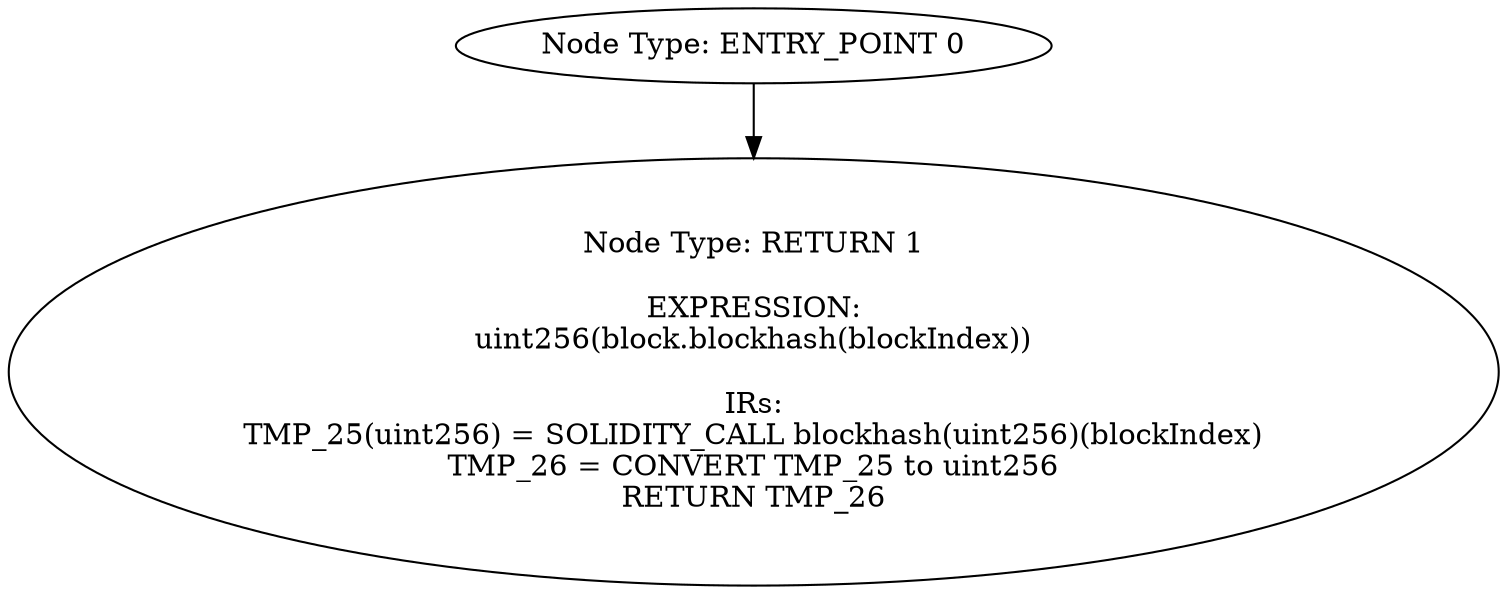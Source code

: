 digraph{
0[label="Node Type: ENTRY_POINT 0
"];
0->1;
1[label="Node Type: RETURN 1

EXPRESSION:
uint256(block.blockhash(blockIndex))

IRs:
TMP_25(uint256) = SOLIDITY_CALL blockhash(uint256)(blockIndex)
TMP_26 = CONVERT TMP_25 to uint256
RETURN TMP_26"];
}

